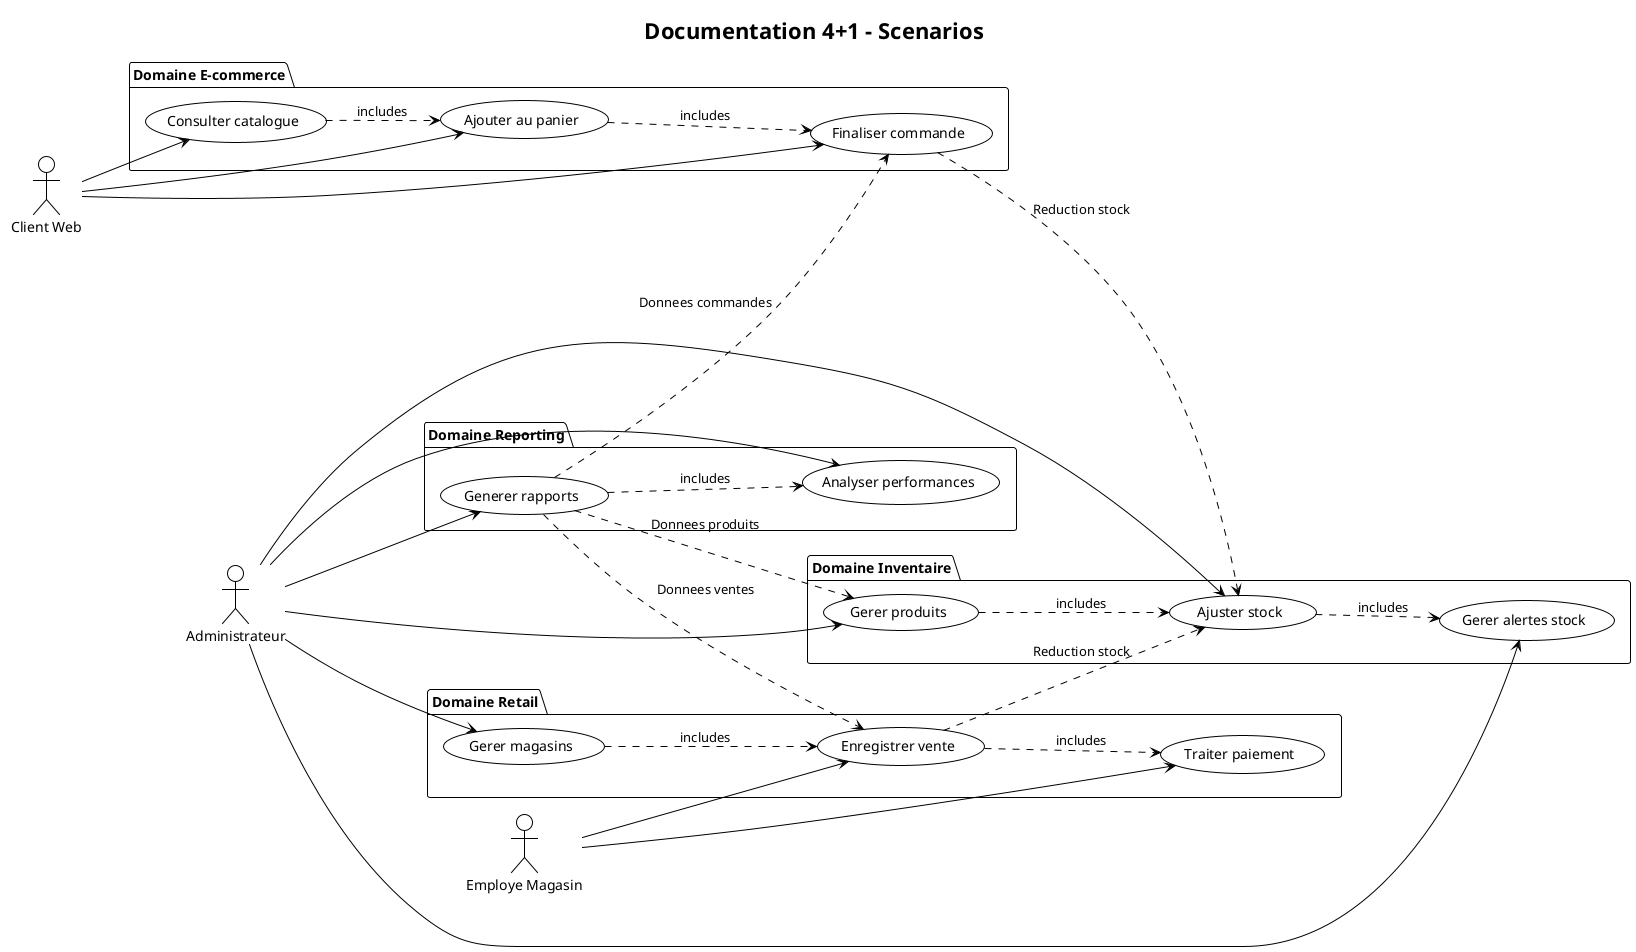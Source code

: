 @startuml scenarios
!theme plain

title Documentation 4+1 - Scenarios

left to right direction

' Acteurs principaux
actor "Client Web" as WebClient
actor "Employe Magasin" as StoreEmployee
actor "Administrateur" as Admin

' Scenarios principaux par domaine
package "Domaine E-commerce" {
    usecase "Consulter catalogue" as UC01
    usecase "Ajouter au panier" as UC02
    usecase "Finaliser commande" as UC03
    
    UC01 ..> UC02 : includes
    UC02 ..> UC03 : includes
}

package "Domaine Inventaire" {
    usecase "Gerer produits" as UC04
    usecase "Ajuster stock" as UC05
    usecase "Gerer alertes stock" as UC06
    
    UC04 ..> UC05 : includes
    UC05 ..> UC06 : includes
}

package "Domaine Retail" {
    usecase "Enregistrer vente" as UC07
    usecase "Traiter paiement" as UC08
    usecase "Gerer magasins" as UC09
    
    UC07 ..> UC08 : includes
    UC09 ..> UC07 : includes
}

package "Domaine Reporting" {
    usecase "Generer rapports" as UC10
    usecase "Analyser performances" as UC11
    
    UC10 ..> UC11 : includes
}

' Relations acteurs - cas d'utilisation

' Client Web
WebClient --> UC01
WebClient --> UC02
WebClient --> UC03

' Employe Magasin
StoreEmployee --> UC07
StoreEmployee --> UC08

' Administrateur
Admin --> UC04
Admin --> UC05
Admin --> UC06
Admin --> UC09
Admin --> UC10
Admin --> UC11

' Relations inter-domaines critiques
UC03 ..> UC05 : "Reduction stock"
UC07 ..> UC05 : "Reduction stock"
UC10 ..> UC03 : "Donnees commandes"
UC10 ..> UC07 : "Donnees ventes"
UC10 ..> UC04 : "Donnees produits"

' Scenarios critiques




@enduml 